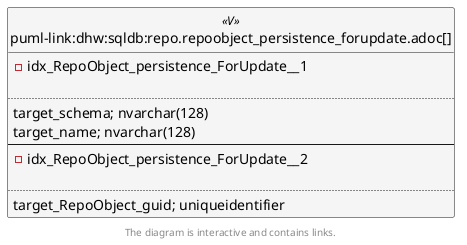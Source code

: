@startuml
left to right direction
'top to bottom direction
hide circle
'avoide "." issues:
set namespaceSeparator none


skinparam class {
  BackgroundColor White
  BackgroundColor<<FN>> Yellow
  BackgroundColor<<FS>> Yellow
  BackgroundColor<<FT>> LightGray
  BackgroundColor<<IF>> Yellow
  BackgroundColor<<IS>> Yellow
  BackgroundColor<<P>> Aqua
  BackgroundColor<<PC>> Aqua
  BackgroundColor<<SN>> Yellow
  BackgroundColor<<SO>> SlateBlue
  BackgroundColor<<TF>> LightGray
  BackgroundColor<<TR>> Tomato
  BackgroundColor<<U>> White
  BackgroundColor<<V>> WhiteSmoke
  BackgroundColor<<X>> Aqua
  BackgroundColor<<external>> AliceBlue
}


entity "puml-link:dhw:sqldb:repo.repoobject_persistence_forupdate.adoc[]" as repo.RepoObject_persistence_ForUpdate << V >> {
- idx_RepoObject_persistence_ForUpdate__1

..
target_schema; nvarchar(128)
target_name; nvarchar(128)
--
- idx_RepoObject_persistence_ForUpdate__2

..
target_RepoObject_guid; uniqueidentifier
}

footer The diagram is interactive and contains links.
@enduml

